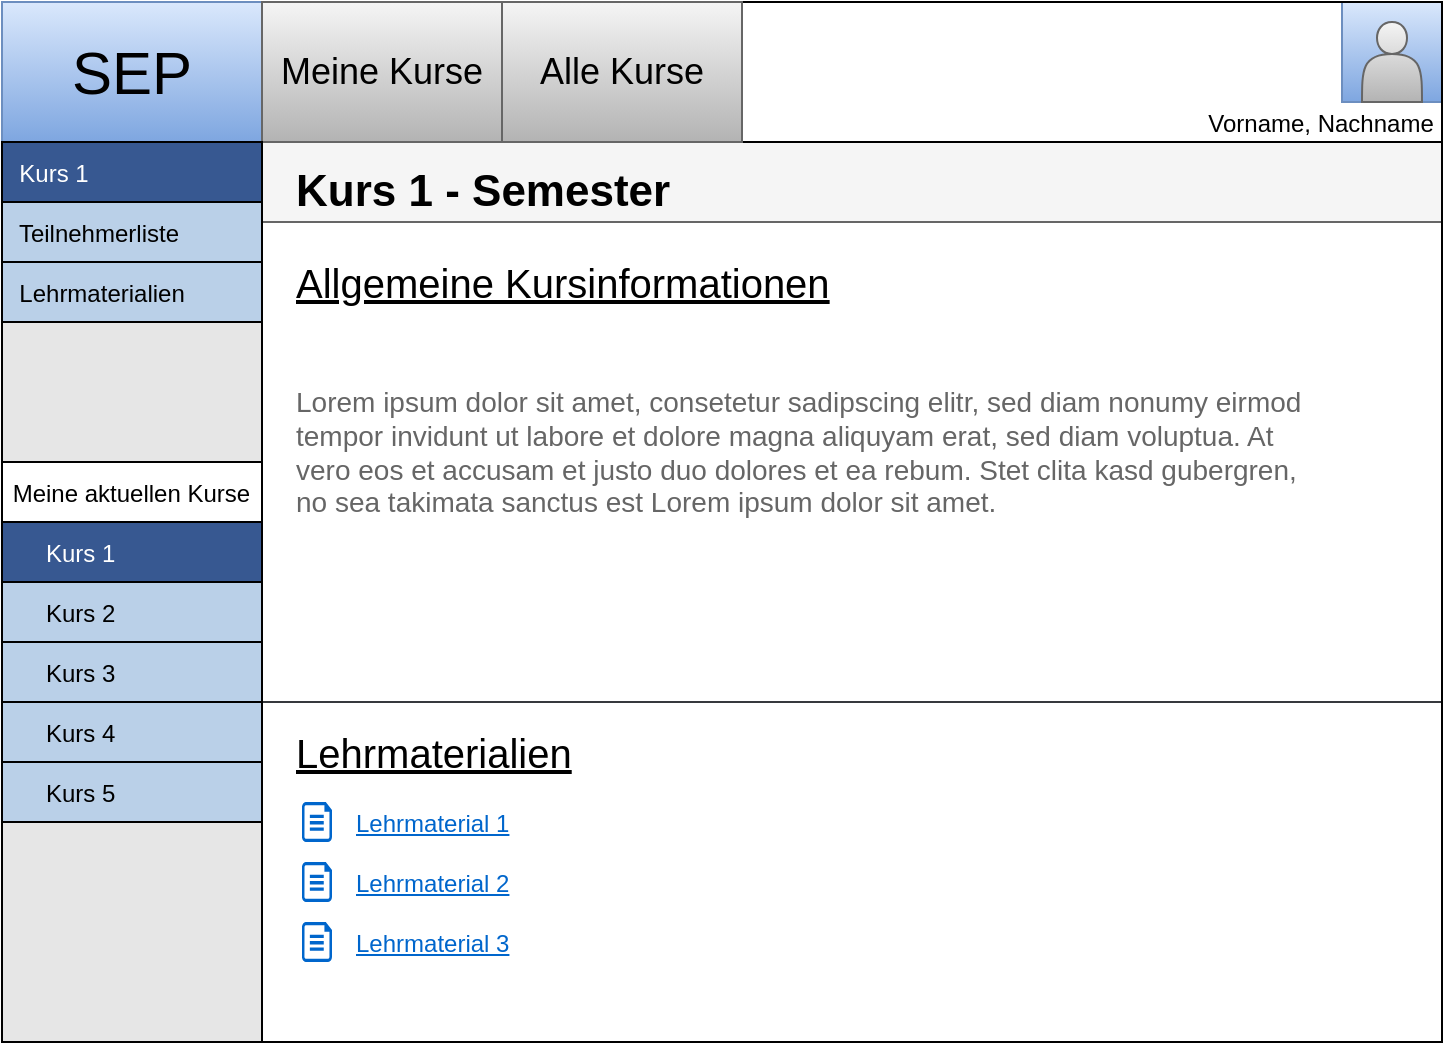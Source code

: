 <mxfile version="14.5.1" type="device"><diagram id="0f1__4ZjqK37DvefH6T0" name="Seite-1"><mxGraphModel dx="883" dy="668" grid="1" gridSize="10" guides="1" tooltips="1" connect="1" arrows="1" fold="1" page="1" pageScale="1" pageWidth="827" pageHeight="1169" math="0" shadow="0"><root><mxCell id="0"/><mxCell id="1" parent="0"/><mxCell id="BvSWgqwvTsa5Hxtcu00I-66" value="" style="rounded=0;whiteSpace=wrap;html=1;labelBackgroundColor=none;fillColor=none;fontFamily=Helvetica;fontSize=14;fontColor=#666666;align=left;strokeColor=#36393D;" vertex="1" parent="1"><mxGeometry x="150" y="360" width="590" height="170" as="geometry"/></mxCell><mxCell id="BvSWgqwvTsa5Hxtcu00I-52" value="" style="rounded=0;whiteSpace=wrap;html=1;labelBackgroundColor=none;strokeColor=#666666;fillColor=#f5f5f5;fontFamily=Helvetica;fontSize=16;align=right;fontColor=#333333;" vertex="1" parent="1"><mxGeometry x="150" y="80" width="590" height="40" as="geometry"/></mxCell><mxCell id="BvSWgqwvTsa5Hxtcu00I-4" value="" style="rounded=0;whiteSpace=wrap;html=1;fillColor=#dae8fc;gradientColor=#7ea6e0;strokeColor=#6c8ebf;" vertex="1" parent="1"><mxGeometry x="690" y="10" width="50" height="50" as="geometry"/></mxCell><mxCell id="BvSWgqwvTsa5Hxtcu00I-1" value="" style="rounded=0;whiteSpace=wrap;html=1;fillColor=none;" vertex="1" parent="1"><mxGeometry x="20" y="10" width="720" height="520" as="geometry"/></mxCell><mxCell id="BvSWgqwvTsa5Hxtcu00I-2" value="" style="rounded=0;whiteSpace=wrap;html=1;fillColor=none;" vertex="1" parent="1"><mxGeometry x="20" y="10" width="720" height="70" as="geometry"/></mxCell><mxCell id="BvSWgqwvTsa5Hxtcu00I-3" value="" style="shape=actor;whiteSpace=wrap;html=1;fillColor=#f5f5f5;strokeColor=#666666;gradientColor=#b3b3b3;" vertex="1" parent="1"><mxGeometry x="700" y="20" width="30" height="40" as="geometry"/></mxCell><mxCell id="BvSWgqwvTsa5Hxtcu00I-5" value="Vorname, Nachname" style="text;html=1;align=center;verticalAlign=middle;resizable=0;points=[];autosize=1;" vertex="1" parent="1"><mxGeometry x="614" y="61" width="130" height="20" as="geometry"/></mxCell><mxCell id="BvSWgqwvTsa5Hxtcu00I-6" value="&lt;font style=&quot;font-size: 30px&quot;&gt;SEP&lt;/font&gt;" style="rounded=0;whiteSpace=wrap;html=1;fillColor=#dae8fc;gradientColor=#7ea6e0;strokeColor=#6c8ebf;" vertex="1" parent="1"><mxGeometry x="20" y="10" width="130" height="70" as="geometry"/></mxCell><mxCell id="BvSWgqwvTsa5Hxtcu00I-7" value="&lt;font style=&quot;font-size: 18px&quot;&gt;Meine Kurse&lt;/font&gt;" style="rounded=0;whiteSpace=wrap;html=1;fillColor=#f5f5f5;gradientColor=#b3b3b3;strokeColor=#666666;" vertex="1" parent="1"><mxGeometry x="150" y="10" width="120" height="70" as="geometry"/></mxCell><mxCell id="BvSWgqwvTsa5Hxtcu00I-8" value="&lt;font style=&quot;font-size: 18px&quot;&gt;Alle Kurse&lt;/font&gt;" style="rounded=0;whiteSpace=wrap;html=1;fillColor=#f5f5f5;gradientColor=#b3b3b3;strokeColor=#666666;" vertex="1" parent="1"><mxGeometry x="270" y="10" width="120" height="70" as="geometry"/></mxCell><mxCell id="BvSWgqwvTsa5Hxtcu00I-9" value="" style="rounded=0;whiteSpace=wrap;html=1;fillColor=#E6E6E6;" vertex="1" parent="1"><mxGeometry x="20" y="80" width="130" height="450" as="geometry"/></mxCell><mxCell id="BvSWgqwvTsa5Hxtcu00I-11" value="Kurs 1 - Semester" style="text;align=left;verticalAlign=middle;resizable=0;points=[];autosize=1;fontSize=22;fontStyle=1;fontFamily=Helvetica;labelBackgroundColor=none;labelBorderColor=none;html=1;" vertex="1" parent="1"><mxGeometry x="165" y="90" width="200" height="30" as="geometry"/></mxCell><mxCell id="BvSWgqwvTsa5Hxtcu00I-53" value="Allgemeine Kursinformationen" style="text;html=1;align=left;verticalAlign=middle;resizable=0;points=[];autosize=1;fontSize=20;fontFamily=Helvetica;fontStyle=4" vertex="1" parent="1"><mxGeometry x="165" y="135" width="280" height="30" as="geometry"/></mxCell><mxCell id="BvSWgqwvTsa5Hxtcu00I-54" value="&lt;div style=&quot;text-align: justify&quot;&gt;&lt;span&gt;Lorem ipsum dolor sit amet, consetetur sadipscing elitr, sed diam nonumy eirmod &lt;br&gt;tempor invidunt ut labore et dolore magna aliquyam erat, sed diam voluptua. At &lt;br&gt;vero eos et accusam et justo duo dolores et ea rebum. Stet clita kasd gubergren, &lt;br&gt;no sea takimata sanctus est Lorem ipsum dolor sit amet.&amp;nbsp;&lt;/span&gt;&lt;/div&gt;" style="text;html=1;align=left;verticalAlign=middle;resizable=0;points=[];autosize=1;fontSize=14;fontFamily=Helvetica;fontColor=#666666;" vertex="1" parent="1"><mxGeometry x="165" y="200" width="520" height="70" as="geometry"/></mxCell><mxCell id="BvSWgqwvTsa5Hxtcu00I-55" value="" style="rounded=0;whiteSpace=wrap;html=1;labelBackgroundColor=none;fontFamily=Helvetica;fontSize=14;align=left;fillColor=#E6E6E6;" vertex="1" parent="1"><mxGeometry x="20" y="80" width="130" height="160" as="geometry"/></mxCell><mxCell id="BvSWgqwvTsa5Hxtcu00I-56" value="&lt;font style=&quot;font-size: 12px&quot;&gt;&amp;nbsp;&amp;nbsp;&lt;font style=&quot;font-size: 12px&quot;&gt;Kurs 1&lt;/font&gt;&lt;/font&gt;" style="rounded=0;whiteSpace=wrap;html=1;labelBackgroundColor=none;fontFamily=Helvetica;fontSize=14;align=left;gradientDirection=north;fillColor=#375891;fontColor=#FFFFFF;" vertex="1" parent="1"><mxGeometry x="20" y="80" width="130" height="30" as="geometry"/></mxCell><mxCell id="BvSWgqwvTsa5Hxtcu00I-57" value="&lt;font style=&quot;font-size: 12px&quot;&gt;&lt;font color=&quot;#000000&quot; style=&quot;font-size: 12px&quot;&gt;&amp;nbsp; &lt;/font&gt;&lt;font color=&quot;#000000&quot; style=&quot;font-size: 12px&quot;&gt;Teilnehmerliste&lt;/font&gt;&lt;/font&gt;" style="rounded=0;whiteSpace=wrap;html=1;labelBackgroundColor=none;fontFamily=Helvetica;fontSize=14;fontColor=#666666;align=left;fillColor=#BAD0E8;" vertex="1" parent="1"><mxGeometry x="20" y="110" width="130" height="30" as="geometry"/></mxCell><mxCell id="BvSWgqwvTsa5Hxtcu00I-58" value="&lt;font style=&quot;font-size: 12px&quot;&gt;&lt;font color=&quot;#000000&quot; style=&quot;font-size: 12px&quot;&gt;&amp;nbsp; Lehrmaterialien&lt;/font&gt;&lt;/font&gt;" style="rounded=0;whiteSpace=wrap;html=1;labelBackgroundColor=none;fontFamily=Helvetica;fontSize=14;fontColor=#666666;align=left;fillColor=#BAD0E8;" vertex="1" parent="1"><mxGeometry x="20" y="140" width="130" height="30" as="geometry"/></mxCell><mxCell id="BvSWgqwvTsa5Hxtcu00I-59" value="&lt;font style=&quot;font-size: 12px&quot;&gt;&lt;font color=&quot;#000000&quot; style=&quot;font-size: 12px&quot;&gt;&amp;nbsp;Meine aktuellen Kurse&lt;/font&gt;&lt;/font&gt;" style="rounded=0;whiteSpace=wrap;html=1;labelBackgroundColor=none;fontFamily=Helvetica;fontSize=14;fontColor=#666666;align=left;" vertex="1" parent="1"><mxGeometry x="20" y="240" width="130" height="30" as="geometry"/></mxCell><mxCell id="BvSWgqwvTsa5Hxtcu00I-60" value="&lt;font style=&quot;font-size: 12px&quot;&gt;&lt;font style=&quot;font-size: 12px&quot;&gt;&amp;nbsp; &amp;nbsp; &amp;nbsp; Kurs 1&lt;/font&gt;&lt;/font&gt;" style="rounded=0;whiteSpace=wrap;html=1;labelBackgroundColor=none;fillColor=#375891;fontFamily=Helvetica;fontSize=14;fontColor=#FFFFFF;align=left;gradientDirection=north;" vertex="1" parent="1"><mxGeometry x="20" y="270" width="130" height="30" as="geometry"/></mxCell><mxCell id="BvSWgqwvTsa5Hxtcu00I-61" value="&lt;font style=&quot;font-size: 12px&quot;&gt;&lt;font color=&quot;#000000&quot; style=&quot;font-size: 12px&quot;&gt;&amp;nbsp; &amp;nbsp; &amp;nbsp; Kurs 2&lt;/font&gt;&lt;/font&gt;" style="rounded=0;whiteSpace=wrap;html=1;labelBackgroundColor=none;fontFamily=Helvetica;fontSize=14;fontColor=#666666;align=left;fillColor=#BAD0E8;" vertex="1" parent="1"><mxGeometry x="20" y="300" width="130" height="30" as="geometry"/></mxCell><mxCell id="BvSWgqwvTsa5Hxtcu00I-62" value="&lt;font style=&quot;font-size: 12px&quot;&gt;&lt;font color=&quot;#000000&quot; style=&quot;font-size: 12px&quot;&gt;&amp;nbsp; &amp;nbsp; &amp;nbsp; Kurs 3&lt;/font&gt;&lt;/font&gt;&lt;span style=&quot;color: rgba(0 , 0 , 0 , 0) ; font-family: monospace ; font-size: 0px&quot;&gt;%3CmxGraphModel%3E%3Croot%3E%3CmxCell%20id%3D%220%22%2F%3E%3CmxCell%20id%3D%221%22%20parent%3D%220%22%2F%3E%3CmxCell%20id%3D%222%22%20value%3D%22%26lt%3Bfont%20style%3D%26quot%3Bfont-size%3A%2012px%26quot%3B%26gt%3B%26lt%3Bfont%20color%3D%26quot%3B%23000000%26quot%3B%20style%3D%26quot%3Bfont-size%3A%2012px%26quot%3B%26gt%3B%26amp%3Bnbsp%3B%20%26amp%3Bnbsp%3B%20%26amp%3Bnbsp%3B%20Kurs%202%26lt%3B%2Ffont%26gt%3B%26lt%3B%2Ffont%26gt%3B%22%20style%3D%22rounded%3D0%3BwhiteSpace%3Dwrap%3Bhtml%3D1%3BlabelBackgroundColor%3Dnone%3BfillColor%3Dnone%3BfontFamily%3DHelvetica%3BfontSize%3D14%3BfontColor%3D%23666666%3Balign%3Dleft%3B%22%20vertex%3D%221%22%20parent%3D%221%22%3E%3CmxGeometry%20x%3D%2220%22%20y%3D%22300%22%20width%3D%22130%22%20height%3D%2230%22%20as%3D%22geometry%22%2F%3E%3C%2FmxCell%3E%3C%2Froot%3E%3C%2FmxGraphModel%3E&lt;/span&gt;" style="rounded=0;whiteSpace=wrap;html=1;labelBackgroundColor=none;fontFamily=Helvetica;fontSize=14;fontColor=#666666;align=left;fillColor=#BAD0E8;" vertex="1" parent="1"><mxGeometry x="20" y="330" width="130" height="30" as="geometry"/></mxCell><mxCell id="BvSWgqwvTsa5Hxtcu00I-63" value="&lt;font style=&quot;font-size: 12px&quot;&gt;&lt;font color=&quot;#000000&quot; style=&quot;font-size: 12px&quot;&gt;&amp;nbsp; &amp;nbsp; &amp;nbsp; Kurs 4&lt;/font&gt;&lt;/font&gt;&lt;span style=&quot;color: rgba(0 , 0 , 0 , 0) ; font-family: monospace ; font-size: 0px&quot;&gt;%3CmxGraphModel%3E%3Croot%3E%3CmxCell%20id%3D%220%22%2F%3E%3CmxCell%20id%3D%221%22%20parent%3D%220%22%2F%3E%3CmxCell%20id%3D%222%22%20value%3D%22%26lt%3Bfont%20style%3D%26quot%3Bfont-size%3A%2012px%26quot%3B%26gt%3B%26lt%3Bfont%20color%3D%26quot%3B%23000000%26quot%3B%20style%3D%26quot%3Bfont-size%3A%2012px%26quot%3B%26gt%3B%26amp%3Bnbsp%3B%20%26amp%3Bnbsp%3B%20%26amp%3Bnbsp%3B%20Kurs%202%26lt%3B%2Ffont%26gt%3B%26lt%3B%2Ffont%26gt%3B%22%20style%3D%22rounded%3D0%3BwhiteSpace%3Dwrap%3Bhtml%3D1%3BlabelBackgroundColor%3Dnone%3BfillColor%3Dnone%3BfontFamily%3DHelvetica%3BfontSize%3D14%3BfontColor%3D%23666666%3Balign%3Dleft%3B%22%20vertex%3D%221%22%20parent%3D%221%22%3E%3CmxGeometry%20x%3D%2220%22%20y%3D%22300%22%20width%3D%22130%22%20height%3D%2230%22%20as%3D%22geometry%22%2F%3E%3C%2FmxCell%3E%3C%2Froot%3E%3C%2FmxGraphModel%34&lt;/span&gt;" style="rounded=0;whiteSpace=wrap;html=1;labelBackgroundColor=none;fontFamily=Helvetica;fontSize=14;fontColor=#666666;align=left;fillColor=#BAD0E8;" vertex="1" parent="1"><mxGeometry x="20" y="360" width="130" height="30" as="geometry"/></mxCell><mxCell id="BvSWgqwvTsa5Hxtcu00I-64" value="&lt;font style=&quot;font-size: 12px&quot;&gt;&lt;font color=&quot;#000000&quot; style=&quot;font-size: 12px&quot;&gt;&amp;nbsp; &amp;nbsp; &amp;nbsp; Kurs 5&lt;/font&gt;&lt;/font&gt;&lt;span style=&quot;color: rgba(0 , 0 , 0 , 0) ; font-family: monospace ; font-size: 0px&quot;&gt;%3CmxGraphModel%3E%3Croot%3E%3CmxCell%20id%3D%220%22%2F%3E%3CmxCell%20id%3D%221%22%20parent%3D%220%22%2F%3E%3CmxCell%20id%3D%222%22%20value%3D%22%26lt%3Bfont%20style%3D%26quot%3Bfont-size%3A%2012px%26quot%3B%26gt%3B%26lt%3Bfont%20color%3D%26quot%3B%23000000%26quot%3B%20style%3D%26quot%3Bfont-size%3A%2012px%26quot%3B%26gt%3B%26amp%3Bnbsp%3B%20%26amp%3Bnbsp%3B%20%26amp%3Bnbsp%3B%20Kurs%202%26lt%3B%2Ffont%26gt%3B%26lt%3B%2Ffont%26gt%3B%22%20style%3D%22rounded%3D0%3BwhiteSpace%3Dwrap%3Bhtml%3D1%3BlabelBackgroundColor%3Dnone%3BfillColor%3Dnone%3BfontFamily%3DHelvetica%3BfontSize%3D14%3BfontColor%3D%23666666%3Balign%3Dleft%3B%22%20vertex%3D%221%22%20parent%3D%221%22%3E%3CmxGeometry%20x%3D%2220%22%20y%3D%22300%22%20width%3D%22130%22%20height%3D%2230%22%20as%3D%22geometry%22%2F%3E%3C%2FmxCell%3E%3C%2Froot%3E%3C%2FmxGraphModel%34&lt;/span&gt;" style="rounded=0;whiteSpace=wrap;html=1;labelBackgroundColor=none;fontFamily=Helvetica;fontSize=14;fontColor=#666666;align=left;fillColor=#BAD0E8;" vertex="1" parent="1"><mxGeometry x="20" y="390" width="130" height="30" as="geometry"/></mxCell><mxCell id="BvSWgqwvTsa5Hxtcu00I-67" value="Lehrmaterialien" style="text;html=1;align=left;verticalAlign=middle;resizable=0;points=[];autosize=1;fontSize=20;fontFamily=Helvetica;fontStyle=4" vertex="1" parent="1"><mxGeometry x="165" y="370" width="150" height="30" as="geometry"/></mxCell><mxCell id="BvSWgqwvTsa5Hxtcu00I-71" value="&lt;font style=&quot;font-size: 12px&quot; color=&quot;#0066cc&quot;&gt;&lt;u&gt;Lehrmaterial 1&lt;/u&gt;&lt;/font&gt;" style="text;html=1;align=left;verticalAlign=middle;resizable=0;points=[];autosize=1;fontSize=14;fontFamily=Helvetica;" vertex="1" parent="1"><mxGeometry x="195" y="410" width="90" height="20" as="geometry"/></mxCell><mxCell id="BvSWgqwvTsa5Hxtcu00I-74" value="" style="verticalLabelPosition=bottom;html=1;verticalAlign=top;align=center;strokeColor=none;shape=mxgraph.azure.cloud_services_configuration_file;pointerEvents=1;rounded=1;labelBackgroundColor=none;fontFamily=Helvetica;fontSize=14;fontColor=#666666;fillColor=#0066CC;" vertex="1" parent="1"><mxGeometry x="170" y="410" width="15" height="20" as="geometry"/></mxCell><mxCell id="BvSWgqwvTsa5Hxtcu00I-75" value="" style="verticalLabelPosition=bottom;html=1;verticalAlign=top;align=center;strokeColor=none;shape=mxgraph.azure.cloud_services_configuration_file;pointerEvents=1;rounded=1;labelBackgroundColor=none;fontFamily=Helvetica;fontSize=14;fontColor=#666666;fillColor=#0066CC;" vertex="1" parent="1"><mxGeometry x="170" y="440" width="15" height="20" as="geometry"/></mxCell><mxCell id="BvSWgqwvTsa5Hxtcu00I-76" value="" style="verticalLabelPosition=bottom;html=1;verticalAlign=top;align=center;strokeColor=none;shape=mxgraph.azure.cloud_services_configuration_file;pointerEvents=1;rounded=1;labelBackgroundColor=none;fontFamily=Helvetica;fontSize=14;fontColor=#666666;fillColor=#0066CC;" vertex="1" parent="1"><mxGeometry x="170" y="470" width="15" height="20" as="geometry"/></mxCell><mxCell id="BvSWgqwvTsa5Hxtcu00I-77" value="&lt;font style=&quot;font-size: 12px&quot; color=&quot;#0066cc&quot;&gt;&lt;u&gt;Lehrmaterial 2&lt;/u&gt;&lt;/font&gt;" style="text;html=1;align=left;verticalAlign=middle;resizable=0;points=[];autosize=1;fontSize=14;fontFamily=Helvetica;" vertex="1" parent="1"><mxGeometry x="195" y="440" width="90" height="20" as="geometry"/></mxCell><mxCell id="BvSWgqwvTsa5Hxtcu00I-78" value="&lt;font style=&quot;font-size: 12px&quot; color=&quot;#0066cc&quot;&gt;&lt;u&gt;Lehrmaterial 3&lt;/u&gt;&lt;/font&gt;" style="text;html=1;align=left;verticalAlign=middle;resizable=0;points=[];autosize=1;fontSize=14;fontFamily=Helvetica;" vertex="1" parent="1"><mxGeometry x="195" y="470" width="90" height="20" as="geometry"/></mxCell></root></mxGraphModel></diagram></mxfile>